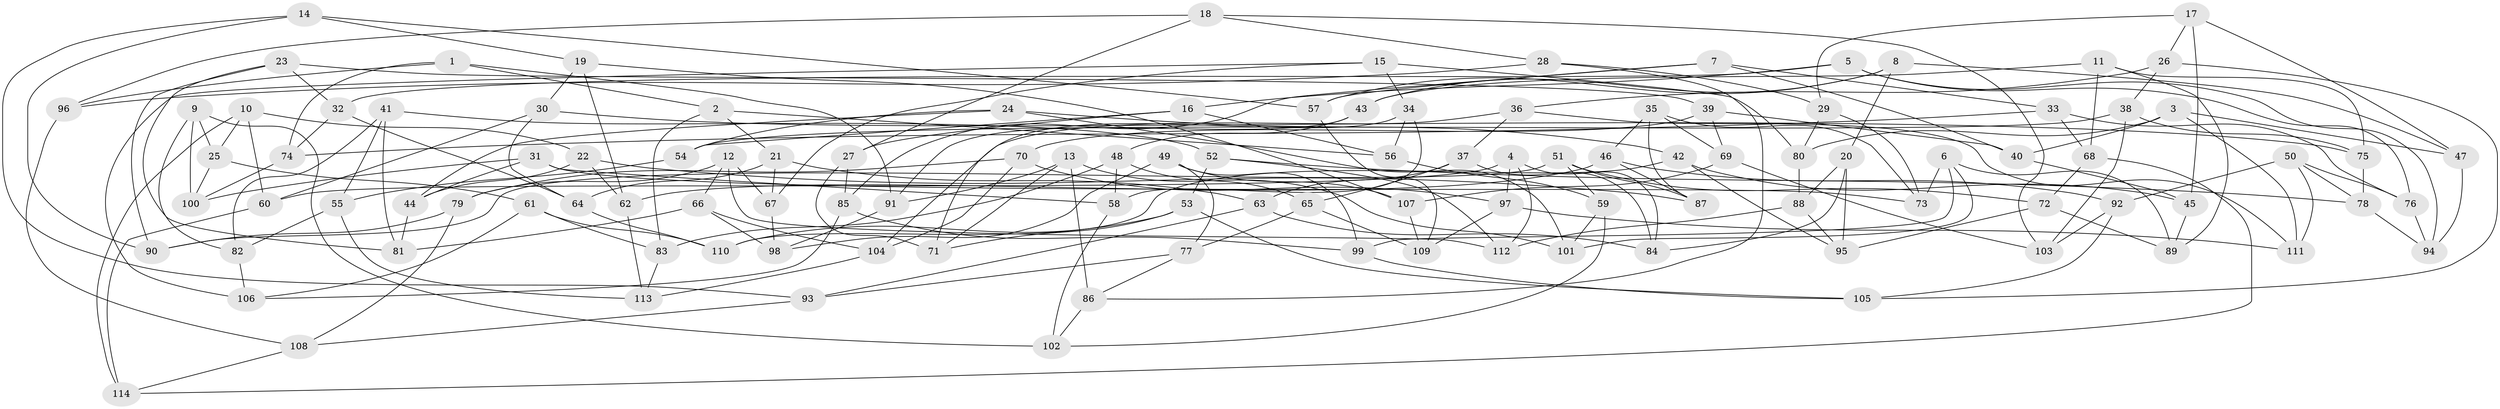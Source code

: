 // Generated by graph-tools (version 1.1) at 2025/50/03/09/25 03:50:46]
// undirected, 114 vertices, 228 edges
graph export_dot {
graph [start="1"]
  node [color=gray90,style=filled];
  1;
  2;
  3;
  4;
  5;
  6;
  7;
  8;
  9;
  10;
  11;
  12;
  13;
  14;
  15;
  16;
  17;
  18;
  19;
  20;
  21;
  22;
  23;
  24;
  25;
  26;
  27;
  28;
  29;
  30;
  31;
  32;
  33;
  34;
  35;
  36;
  37;
  38;
  39;
  40;
  41;
  42;
  43;
  44;
  45;
  46;
  47;
  48;
  49;
  50;
  51;
  52;
  53;
  54;
  55;
  56;
  57;
  58;
  59;
  60;
  61;
  62;
  63;
  64;
  65;
  66;
  67;
  68;
  69;
  70;
  71;
  72;
  73;
  74;
  75;
  76;
  77;
  78;
  79;
  80;
  81;
  82;
  83;
  84;
  85;
  86;
  87;
  88;
  89;
  90;
  91;
  92;
  93;
  94;
  95;
  96;
  97;
  98;
  99;
  100;
  101;
  102;
  103;
  104;
  105;
  106;
  107;
  108;
  109;
  110;
  111;
  112;
  113;
  114;
  1 -- 96;
  1 -- 91;
  1 -- 2;
  1 -- 74;
  2 -- 21;
  2 -- 56;
  2 -- 83;
  3 -- 40;
  3 -- 80;
  3 -- 111;
  3 -- 47;
  4 -- 112;
  4 -- 97;
  4 -- 60;
  4 -- 84;
  5 -- 76;
  5 -- 16;
  5 -- 32;
  5 -- 94;
  6 -- 73;
  6 -- 101;
  6 -- 99;
  6 -- 89;
  7 -- 57;
  7 -- 85;
  7 -- 40;
  7 -- 33;
  8 -- 43;
  8 -- 47;
  8 -- 20;
  8 -- 57;
  9 -- 100;
  9 -- 102;
  9 -- 82;
  9 -- 25;
  10 -- 25;
  10 -- 114;
  10 -- 22;
  10 -- 60;
  11 -- 43;
  11 -- 75;
  11 -- 89;
  11 -- 68;
  12 -- 112;
  12 -- 67;
  12 -- 79;
  12 -- 66;
  13 -- 86;
  13 -- 91;
  13 -- 71;
  13 -- 101;
  14 -- 19;
  14 -- 57;
  14 -- 93;
  14 -- 90;
  15 -- 67;
  15 -- 106;
  15 -- 34;
  15 -- 80;
  16 -- 56;
  16 -- 27;
  16 -- 54;
  17 -- 29;
  17 -- 26;
  17 -- 47;
  17 -- 45;
  18 -- 27;
  18 -- 96;
  18 -- 103;
  18 -- 28;
  19 -- 62;
  19 -- 30;
  19 -- 107;
  20 -- 95;
  20 -- 84;
  20 -- 88;
  21 -- 63;
  21 -- 64;
  21 -- 67;
  22 -- 44;
  22 -- 62;
  22 -- 87;
  23 -- 32;
  23 -- 90;
  23 -- 39;
  23 -- 81;
  24 -- 42;
  24 -- 101;
  24 -- 54;
  24 -- 44;
  25 -- 100;
  25 -- 61;
  26 -- 38;
  26 -- 105;
  26 -- 36;
  27 -- 85;
  27 -- 71;
  28 -- 29;
  28 -- 86;
  28 -- 96;
  29 -- 80;
  29 -- 73;
  30 -- 60;
  30 -- 75;
  30 -- 64;
  31 -- 73;
  31 -- 58;
  31 -- 100;
  31 -- 44;
  32 -- 64;
  32 -- 74;
  33 -- 76;
  33 -- 68;
  33 -- 74;
  34 -- 58;
  34 -- 56;
  34 -- 71;
  35 -- 46;
  35 -- 69;
  35 -- 87;
  35 -- 73;
  36 -- 104;
  36 -- 37;
  36 -- 111;
  37 -- 65;
  37 -- 84;
  37 -- 63;
  38 -- 103;
  38 -- 75;
  38 -- 54;
  39 -- 70;
  39 -- 69;
  39 -- 40;
  40 -- 45;
  41 -- 81;
  41 -- 55;
  41 -- 52;
  41 -- 82;
  42 -- 45;
  42 -- 95;
  42 -- 110;
  43 -- 91;
  43 -- 48;
  44 -- 81;
  45 -- 89;
  46 -- 62;
  46 -- 92;
  46 -- 87;
  47 -- 94;
  48 -- 58;
  48 -- 65;
  48 -- 83;
  49 -- 98;
  49 -- 99;
  49 -- 77;
  49 -- 107;
  50 -- 76;
  50 -- 92;
  50 -- 111;
  50 -- 78;
  51 -- 72;
  51 -- 87;
  51 -- 90;
  51 -- 59;
  52 -- 53;
  52 -- 78;
  52 -- 112;
  53 -- 110;
  53 -- 105;
  53 -- 71;
  54 -- 55;
  55 -- 82;
  55 -- 113;
  56 -- 59;
  57 -- 109;
  58 -- 102;
  59 -- 101;
  59 -- 102;
  60 -- 114;
  61 -- 110;
  61 -- 83;
  61 -- 106;
  62 -- 113;
  63 -- 84;
  63 -- 93;
  64 -- 110;
  65 -- 109;
  65 -- 77;
  66 -- 104;
  66 -- 81;
  66 -- 98;
  67 -- 98;
  68 -- 114;
  68 -- 72;
  69 -- 103;
  69 -- 107;
  70 -- 79;
  70 -- 104;
  70 -- 97;
  72 -- 95;
  72 -- 89;
  74 -- 100;
  75 -- 78;
  76 -- 94;
  77 -- 86;
  77 -- 93;
  78 -- 94;
  79 -- 108;
  79 -- 90;
  80 -- 88;
  82 -- 106;
  83 -- 113;
  85 -- 99;
  85 -- 106;
  86 -- 102;
  88 -- 112;
  88 -- 95;
  91 -- 98;
  92 -- 105;
  92 -- 103;
  93 -- 108;
  96 -- 108;
  97 -- 109;
  97 -- 111;
  99 -- 105;
  104 -- 113;
  107 -- 109;
  108 -- 114;
}
